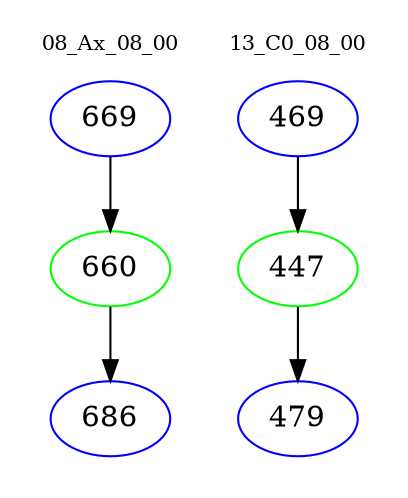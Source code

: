 digraph{
subgraph cluster_0 {
color = white
label = "08_Ax_08_00";
fontsize=10;
T0_669 [label="669", color="blue"]
T0_669 -> T0_660 [color="black"]
T0_660 [label="660", color="green"]
T0_660 -> T0_686 [color="black"]
T0_686 [label="686", color="blue"]
}
subgraph cluster_1 {
color = white
label = "13_C0_08_00";
fontsize=10;
T1_469 [label="469", color="blue"]
T1_469 -> T1_447 [color="black"]
T1_447 [label="447", color="green"]
T1_447 -> T1_479 [color="black"]
T1_479 [label="479", color="blue"]
}
}
